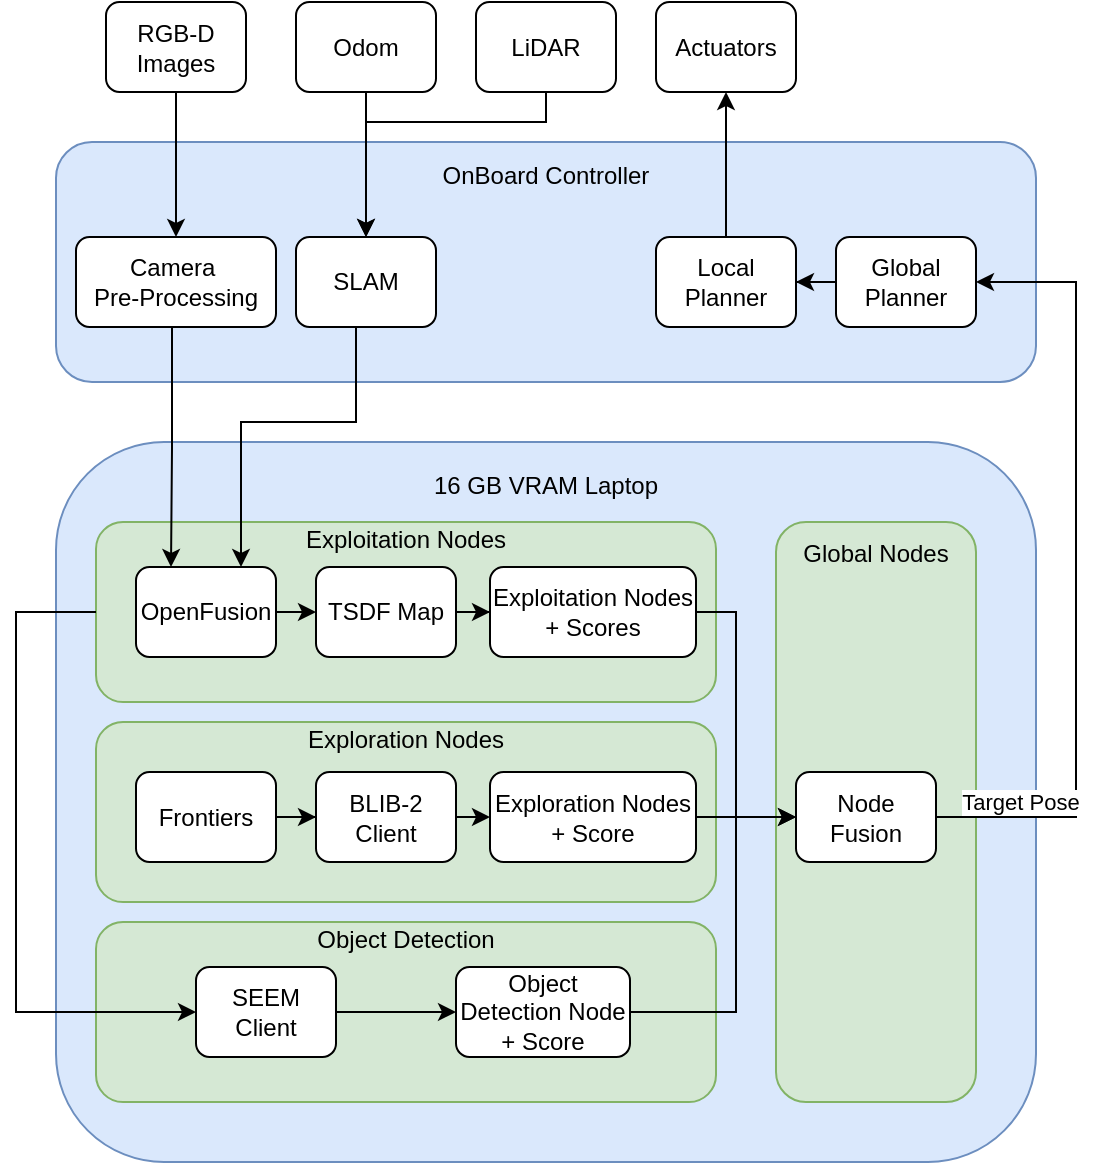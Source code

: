 <mxfile version="26.0.10">
  <diagram name="Page-1" id="SSXmRuW3qZjkE0Sjbskx">
    <mxGraphModel dx="1181" dy="637" grid="1" gridSize="10" guides="1" tooltips="1" connect="1" arrows="1" fold="1" page="1" pageScale="1" pageWidth="827" pageHeight="1169" math="0" shadow="0">
      <root>
        <mxCell id="0" />
        <mxCell id="1" parent="0" />
        <mxCell id="U1mHi22RjcNV0cnP4cDB-1" value="OnBoard Controller&lt;div&gt;&lt;br&gt;&lt;/div&gt;&lt;div&gt;&lt;br&gt;&lt;/div&gt;&lt;div&gt;&lt;br&gt;&lt;/div&gt;&lt;div&gt;&lt;br&gt;&lt;/div&gt;&lt;div&gt;&lt;br&gt;&lt;/div&gt;&lt;div&gt;&lt;br&gt;&lt;/div&gt;" style="rounded=1;whiteSpace=wrap;html=1;fillColor=#dae8fc;strokeColor=#6c8ebf;" vertex="1" parent="1">
          <mxGeometry x="540" y="270" width="490" height="120" as="geometry" />
        </mxCell>
        <mxCell id="U1mHi22RjcNV0cnP4cDB-2" value="&lt;div&gt;&lt;div&gt;16 GB VRAM Laptop&lt;/div&gt;&lt;/div&gt;&lt;div&gt;&lt;br&gt;&lt;/div&gt;&lt;div&gt;&lt;br&gt;&lt;/div&gt;&lt;div&gt;&lt;br&gt;&lt;/div&gt;&lt;div&gt;&lt;br&gt;&lt;/div&gt;&lt;div&gt;&lt;br&gt;&lt;/div&gt;&lt;div&gt;&lt;br&gt;&lt;/div&gt;&lt;div&gt;&lt;br&gt;&lt;/div&gt;&lt;div&gt;&lt;br&gt;&lt;/div&gt;&lt;div&gt;&lt;br&gt;&lt;/div&gt;&lt;div&gt;&lt;br&gt;&lt;/div&gt;&lt;div&gt;&lt;br&gt;&lt;/div&gt;&lt;div&gt;&lt;br&gt;&lt;/div&gt;&lt;div&gt;&lt;br&gt;&lt;/div&gt;&lt;div&gt;&lt;br&gt;&lt;/div&gt;&lt;div&gt;&lt;br&gt;&lt;/div&gt;&lt;div&gt;&lt;br&gt;&lt;/div&gt;&lt;div&gt;&lt;br&gt;&lt;/div&gt;&lt;div&gt;&lt;br&gt;&lt;/div&gt;&lt;div&gt;&lt;br&gt;&lt;/div&gt;&lt;div&gt;&lt;br&gt;&lt;/div&gt;&lt;div&gt;&lt;br&gt;&lt;/div&gt;&lt;div&gt;&lt;br&gt;&lt;/div&gt;" style="rounded=1;whiteSpace=wrap;html=1;fillColor=#dae8fc;strokeColor=#6c8ebf;" vertex="1" parent="1">
          <mxGeometry x="540" y="420" width="490" height="360" as="geometry" />
        </mxCell>
        <mxCell id="U1mHi22RjcNV0cnP4cDB-4" value="Exploration Nodes&lt;div&gt;&lt;br&gt;&lt;/div&gt;&lt;div&gt;&lt;br&gt;&lt;/div&gt;&lt;div&gt;&lt;br&gt;&lt;/div&gt;&lt;div&gt;&lt;br&gt;&lt;/div&gt;&lt;div&gt;&lt;br&gt;&lt;/div&gt;" style="rounded=1;whiteSpace=wrap;html=1;fillColor=#d5e8d4;strokeColor=#82b366;" vertex="1" parent="1">
          <mxGeometry x="560" y="560" width="310" height="90" as="geometry" />
        </mxCell>
        <mxCell id="U1mHi22RjcNV0cnP4cDB-5" value="Exploitation Nodes&lt;div&gt;&lt;br&gt;&lt;/div&gt;&lt;div&gt;&lt;br&gt;&lt;/div&gt;&lt;div&gt;&lt;br&gt;&lt;/div&gt;&lt;div&gt;&lt;br&gt;&lt;/div&gt;&lt;div&gt;&lt;br&gt;&lt;/div&gt;" style="rounded=1;whiteSpace=wrap;html=1;fillColor=#d5e8d4;strokeColor=#82b366;" vertex="1" parent="1">
          <mxGeometry x="560" y="460" width="310" height="90" as="geometry" />
        </mxCell>
        <mxCell id="U1mHi22RjcNV0cnP4cDB-6" value="Object Detection&lt;div&gt;&lt;br&gt;&lt;/div&gt;&lt;div&gt;&lt;br&gt;&lt;/div&gt;&lt;div&gt;&lt;br&gt;&lt;/div&gt;&lt;div&gt;&lt;br&gt;&lt;/div&gt;&lt;div&gt;&lt;br&gt;&lt;/div&gt;" style="rounded=1;whiteSpace=wrap;html=1;fillColor=#d5e8d4;strokeColor=#82b366;" vertex="1" parent="1">
          <mxGeometry x="560" y="660" width="310" height="90" as="geometry" />
        </mxCell>
        <mxCell id="U1mHi22RjcNV0cnP4cDB-30" style="edgeStyle=orthogonalEdgeStyle;rounded=0;orthogonalLoop=1;jettySize=auto;html=1;exitX=1;exitY=0.5;exitDx=0;exitDy=0;entryX=0;entryY=0.5;entryDx=0;entryDy=0;" edge="1" parent="1" source="U1mHi22RjcNV0cnP4cDB-7" target="U1mHi22RjcNV0cnP4cDB-9">
          <mxGeometry relative="1" as="geometry" />
        </mxCell>
        <mxCell id="U1mHi22RjcNV0cnP4cDB-7" value="BLIB-2 Client" style="rounded=1;whiteSpace=wrap;html=1;" vertex="1" parent="1">
          <mxGeometry x="670" y="585" width="70" height="45" as="geometry" />
        </mxCell>
        <mxCell id="U1mHi22RjcNV0cnP4cDB-29" style="edgeStyle=orthogonalEdgeStyle;rounded=0;orthogonalLoop=1;jettySize=auto;html=1;entryX=0;entryY=0.5;entryDx=0;entryDy=0;" edge="1" parent="1" source="U1mHi22RjcNV0cnP4cDB-8" target="U1mHi22RjcNV0cnP4cDB-7">
          <mxGeometry relative="1" as="geometry" />
        </mxCell>
        <mxCell id="U1mHi22RjcNV0cnP4cDB-8" value="Frontiers" style="rounded=1;whiteSpace=wrap;html=1;" vertex="1" parent="1">
          <mxGeometry x="580" y="585" width="70" height="45" as="geometry" />
        </mxCell>
        <mxCell id="U1mHi22RjcNV0cnP4cDB-22" style="edgeStyle=orthogonalEdgeStyle;rounded=0;orthogonalLoop=1;jettySize=auto;html=1;exitX=1;exitY=0.5;exitDx=0;exitDy=0;entryX=0;entryY=0.5;entryDx=0;entryDy=0;" edge="1" parent="1" source="U1mHi22RjcNV0cnP4cDB-9" target="U1mHi22RjcNV0cnP4cDB-20">
          <mxGeometry relative="1" as="geometry">
            <mxPoint x="910" y="605.286" as="targetPoint" />
          </mxGeometry>
        </mxCell>
        <mxCell id="U1mHi22RjcNV0cnP4cDB-9" value="Exploration&amp;nbsp;Nodes + Score" style="rounded=1;whiteSpace=wrap;html=1;" vertex="1" parent="1">
          <mxGeometry x="757" y="585" width="103" height="45" as="geometry" />
        </mxCell>
        <mxCell id="U1mHi22RjcNV0cnP4cDB-24" style="edgeStyle=orthogonalEdgeStyle;rounded=0;orthogonalLoop=1;jettySize=auto;html=1;exitX=1;exitY=0.5;exitDx=0;exitDy=0;entryX=0;entryY=0.5;entryDx=0;entryDy=0;" edge="1" parent="1" source="U1mHi22RjcNV0cnP4cDB-12" target="U1mHi22RjcNV0cnP4cDB-13">
          <mxGeometry relative="1" as="geometry" />
        </mxCell>
        <mxCell id="U1mHi22RjcNV0cnP4cDB-12" value="OpenFusion" style="rounded=1;whiteSpace=wrap;html=1;" vertex="1" parent="1">
          <mxGeometry x="580" y="482.5" width="70" height="45" as="geometry" />
        </mxCell>
        <mxCell id="U1mHi22RjcNV0cnP4cDB-25" value="" style="edgeStyle=orthogonalEdgeStyle;rounded=0;orthogonalLoop=1;jettySize=auto;html=1;" edge="1" parent="1" source="U1mHi22RjcNV0cnP4cDB-13" target="U1mHi22RjcNV0cnP4cDB-14">
          <mxGeometry relative="1" as="geometry" />
        </mxCell>
        <mxCell id="U1mHi22RjcNV0cnP4cDB-13" value="TSDF Map" style="rounded=1;whiteSpace=wrap;html=1;" vertex="1" parent="1">
          <mxGeometry x="670" y="482.5" width="70" height="45" as="geometry" />
        </mxCell>
        <mxCell id="U1mHi22RjcNV0cnP4cDB-14" value="Exploitation&amp;nbsp;Nodes + Scores" style="rounded=1;whiteSpace=wrap;html=1;" vertex="1" parent="1">
          <mxGeometry x="757" y="482.5" width="103" height="45" as="geometry" />
        </mxCell>
        <mxCell id="U1mHi22RjcNV0cnP4cDB-15" value="&lt;div&gt;Global Nodes&lt;/div&gt;&lt;div&gt;&lt;br&gt;&lt;/div&gt;&lt;div&gt;&lt;br&gt;&lt;/div&gt;&lt;div&gt;&lt;br&gt;&lt;/div&gt;&lt;div&gt;&lt;br&gt;&lt;/div&gt;&lt;div&gt;&lt;br&gt;&lt;/div&gt;&lt;div&gt;&lt;br&gt;&lt;/div&gt;&lt;div&gt;&lt;br&gt;&lt;/div&gt;&lt;div&gt;&lt;br&gt;&lt;/div&gt;&lt;div&gt;&lt;br&gt;&lt;/div&gt;&lt;div&gt;&lt;br&gt;&lt;/div&gt;&lt;div&gt;&lt;br&gt;&lt;/div&gt;&lt;div&gt;&lt;br&gt;&lt;/div&gt;&lt;div&gt;&lt;br&gt;&lt;/div&gt;&lt;div&gt;&lt;br&gt;&lt;/div&gt;&lt;div&gt;&lt;br&gt;&lt;/div&gt;&lt;div&gt;&lt;br&gt;&lt;/div&gt;&lt;div&gt;&lt;br&gt;&lt;/div&gt;&lt;div&gt;&lt;br&gt;&lt;/div&gt;" style="rounded=1;whiteSpace=wrap;html=1;fillColor=#d5e8d4;strokeColor=#82b366;" vertex="1" parent="1">
          <mxGeometry x="900" y="460" width="100" height="290" as="geometry" />
        </mxCell>
        <mxCell id="U1mHi22RjcNV0cnP4cDB-31" style="edgeStyle=orthogonalEdgeStyle;rounded=0;orthogonalLoop=1;jettySize=auto;html=1;entryX=0;entryY=0.5;entryDx=0;entryDy=0;" edge="1" parent="1" source="U1mHi22RjcNV0cnP4cDB-16" target="U1mHi22RjcNV0cnP4cDB-17">
          <mxGeometry relative="1" as="geometry" />
        </mxCell>
        <mxCell id="U1mHi22RjcNV0cnP4cDB-16" value="SEEM Client" style="rounded=1;whiteSpace=wrap;html=1;" vertex="1" parent="1">
          <mxGeometry x="610" y="682.5" width="70" height="45" as="geometry" />
        </mxCell>
        <mxCell id="U1mHi22RjcNV0cnP4cDB-23" style="edgeStyle=orthogonalEdgeStyle;rounded=0;orthogonalLoop=1;jettySize=auto;html=1;exitX=1;exitY=0.5;exitDx=0;exitDy=0;entryX=0;entryY=0.5;entryDx=0;entryDy=0;" edge="1" parent="1" source="U1mHi22RjcNV0cnP4cDB-17" target="U1mHi22RjcNV0cnP4cDB-20">
          <mxGeometry relative="1" as="geometry">
            <Array as="points">
              <mxPoint x="880" y="705" />
              <mxPoint x="880" y="608" />
            </Array>
          </mxGeometry>
        </mxCell>
        <mxCell id="U1mHi22RjcNV0cnP4cDB-17" value="Object Detection Node + Score" style="rounded=1;whiteSpace=wrap;html=1;" vertex="1" parent="1">
          <mxGeometry x="740" y="682.5" width="87" height="45" as="geometry" />
        </mxCell>
        <mxCell id="U1mHi22RjcNV0cnP4cDB-39" style="edgeStyle=orthogonalEdgeStyle;rounded=0;orthogonalLoop=1;jettySize=auto;html=1;exitX=1;exitY=0.5;exitDx=0;exitDy=0;entryX=1;entryY=0.5;entryDx=0;entryDy=0;" edge="1" parent="1" source="U1mHi22RjcNV0cnP4cDB-20" target="U1mHi22RjcNV0cnP4cDB-37">
          <mxGeometry relative="1" as="geometry">
            <Array as="points">
              <mxPoint x="1050" y="608" />
              <mxPoint x="1050" y="340" />
            </Array>
          </mxGeometry>
        </mxCell>
        <mxCell id="U1mHi22RjcNV0cnP4cDB-47" value="Target Pose" style="edgeLabel;html=1;align=center;verticalAlign=middle;resizable=0;points=[];" vertex="1" connectable="0" parent="U1mHi22RjcNV0cnP4cDB-39">
          <mxGeometry x="-0.784" relative="1" as="geometry">
            <mxPoint y="-8" as="offset" />
          </mxGeometry>
        </mxCell>
        <mxCell id="U1mHi22RjcNV0cnP4cDB-20" value="Node Fusion" style="rounded=1;whiteSpace=wrap;html=1;" vertex="1" parent="1">
          <mxGeometry x="910" y="585" width="70" height="45" as="geometry" />
        </mxCell>
        <mxCell id="U1mHi22RjcNV0cnP4cDB-21" style="edgeStyle=orthogonalEdgeStyle;rounded=0;orthogonalLoop=1;jettySize=auto;html=1;exitX=1;exitY=0.5;exitDx=0;exitDy=0;entryX=0;entryY=0.5;entryDx=0;entryDy=0;" edge="1" parent="1" source="U1mHi22RjcNV0cnP4cDB-14" target="U1mHi22RjcNV0cnP4cDB-20">
          <mxGeometry relative="1" as="geometry">
            <Array as="points">
              <mxPoint x="880" y="505" />
              <mxPoint x="880" y="608" />
            </Array>
          </mxGeometry>
        </mxCell>
        <mxCell id="U1mHi22RjcNV0cnP4cDB-55" style="edgeStyle=orthogonalEdgeStyle;rounded=0;orthogonalLoop=1;jettySize=auto;html=1;exitX=0.5;exitY=1;exitDx=0;exitDy=0;entryX=0.5;entryY=0;entryDx=0;entryDy=0;" edge="1" parent="1" source="U1mHi22RjcNV0cnP4cDB-32" target="U1mHi22RjcNV0cnP4cDB-52">
          <mxGeometry relative="1" as="geometry" />
        </mxCell>
        <mxCell id="U1mHi22RjcNV0cnP4cDB-32" value="RGB-D Images" style="rounded=1;whiteSpace=wrap;html=1;" vertex="1" parent="1">
          <mxGeometry x="565" y="200" width="70" height="45" as="geometry" />
        </mxCell>
        <mxCell id="U1mHi22RjcNV0cnP4cDB-42" style="edgeStyle=orthogonalEdgeStyle;rounded=0;orthogonalLoop=1;jettySize=auto;html=1;entryX=0.5;entryY=0;entryDx=0;entryDy=0;" edge="1" parent="1" source="U1mHi22RjcNV0cnP4cDB-33" target="U1mHi22RjcNV0cnP4cDB-36">
          <mxGeometry relative="1" as="geometry" />
        </mxCell>
        <mxCell id="U1mHi22RjcNV0cnP4cDB-33" value="Odom" style="rounded=1;whiteSpace=wrap;html=1;" vertex="1" parent="1">
          <mxGeometry x="660" y="200" width="70" height="45" as="geometry" />
        </mxCell>
        <mxCell id="U1mHi22RjcNV0cnP4cDB-43" style="edgeStyle=orthogonalEdgeStyle;rounded=0;orthogonalLoop=1;jettySize=auto;html=1;entryX=0.5;entryY=0;entryDx=0;entryDy=0;" edge="1" parent="1" source="U1mHi22RjcNV0cnP4cDB-34" target="U1mHi22RjcNV0cnP4cDB-36">
          <mxGeometry relative="1" as="geometry">
            <Array as="points">
              <mxPoint x="785" y="260" />
              <mxPoint x="695" y="260" />
            </Array>
          </mxGeometry>
        </mxCell>
        <mxCell id="U1mHi22RjcNV0cnP4cDB-34" value="LiDAR" style="rounded=1;whiteSpace=wrap;html=1;" vertex="1" parent="1">
          <mxGeometry x="750" y="200" width="70" height="45" as="geometry" />
        </mxCell>
        <mxCell id="U1mHi22RjcNV0cnP4cDB-35" value="Actuators" style="rounded=1;whiteSpace=wrap;html=1;" vertex="1" parent="1">
          <mxGeometry x="840" y="200" width="70" height="45" as="geometry" />
        </mxCell>
        <mxCell id="U1mHi22RjcNV0cnP4cDB-54" style="edgeStyle=orthogonalEdgeStyle;rounded=0;orthogonalLoop=1;jettySize=auto;html=1;entryX=0.75;entryY=0;entryDx=0;entryDy=0;" edge="1" parent="1" source="U1mHi22RjcNV0cnP4cDB-36" target="U1mHi22RjcNV0cnP4cDB-12">
          <mxGeometry relative="1" as="geometry">
            <Array as="points">
              <mxPoint x="690" y="410" />
              <mxPoint x="633" y="410" />
            </Array>
          </mxGeometry>
        </mxCell>
        <mxCell id="U1mHi22RjcNV0cnP4cDB-36" value="SLAM" style="rounded=1;whiteSpace=wrap;html=1;" vertex="1" parent="1">
          <mxGeometry x="660" y="317.5" width="70" height="45" as="geometry" />
        </mxCell>
        <mxCell id="U1mHi22RjcNV0cnP4cDB-40" style="edgeStyle=orthogonalEdgeStyle;rounded=0;orthogonalLoop=1;jettySize=auto;html=1;entryX=1;entryY=0.5;entryDx=0;entryDy=0;" edge="1" parent="1" source="U1mHi22RjcNV0cnP4cDB-37" target="U1mHi22RjcNV0cnP4cDB-38">
          <mxGeometry relative="1" as="geometry" />
        </mxCell>
        <mxCell id="U1mHi22RjcNV0cnP4cDB-37" value="Global Planner" style="rounded=1;whiteSpace=wrap;html=1;" vertex="1" parent="1">
          <mxGeometry x="930" y="317.5" width="70" height="45" as="geometry" />
        </mxCell>
        <mxCell id="U1mHi22RjcNV0cnP4cDB-41" style="edgeStyle=orthogonalEdgeStyle;rounded=0;orthogonalLoop=1;jettySize=auto;html=1;entryX=0.5;entryY=1;entryDx=0;entryDy=0;" edge="1" parent="1" source="U1mHi22RjcNV0cnP4cDB-38" target="U1mHi22RjcNV0cnP4cDB-35">
          <mxGeometry relative="1" as="geometry" />
        </mxCell>
        <mxCell id="U1mHi22RjcNV0cnP4cDB-38" value="Local Planner" style="rounded=1;whiteSpace=wrap;html=1;" vertex="1" parent="1">
          <mxGeometry x="840" y="317.5" width="70" height="45" as="geometry" />
        </mxCell>
        <mxCell id="U1mHi22RjcNV0cnP4cDB-48" style="edgeStyle=orthogonalEdgeStyle;rounded=0;orthogonalLoop=1;jettySize=auto;html=1;exitX=0;exitY=0.5;exitDx=0;exitDy=0;entryX=0;entryY=0.5;entryDx=0;entryDy=0;" edge="1" parent="1" source="U1mHi22RjcNV0cnP4cDB-5" target="U1mHi22RjcNV0cnP4cDB-16">
          <mxGeometry relative="1" as="geometry">
            <Array as="points">
              <mxPoint x="520" y="505" />
              <mxPoint x="520" y="705" />
            </Array>
          </mxGeometry>
        </mxCell>
        <mxCell id="U1mHi22RjcNV0cnP4cDB-56" style="edgeStyle=orthogonalEdgeStyle;rounded=0;orthogonalLoop=1;jettySize=auto;html=1;entryX=0.25;entryY=0;entryDx=0;entryDy=0;" edge="1" parent="1" source="U1mHi22RjcNV0cnP4cDB-52" target="U1mHi22RjcNV0cnP4cDB-12">
          <mxGeometry relative="1" as="geometry">
            <Array as="points">
              <mxPoint x="598" y="423" />
              <mxPoint x="598" y="423" />
            </Array>
          </mxGeometry>
        </mxCell>
        <mxCell id="U1mHi22RjcNV0cnP4cDB-52" value="Camera&amp;nbsp;&lt;div&gt;Pre-Processing&lt;/div&gt;" style="rounded=1;whiteSpace=wrap;html=1;" vertex="1" parent="1">
          <mxGeometry x="550" y="317.5" width="100" height="45" as="geometry" />
        </mxCell>
      </root>
    </mxGraphModel>
  </diagram>
</mxfile>
